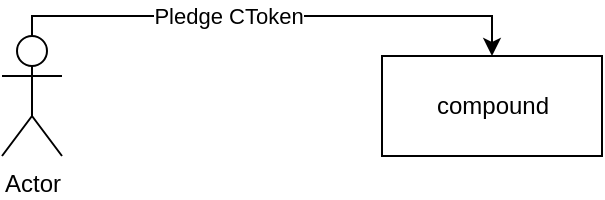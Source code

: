 <mxfile>
    <diagram id="VzS_534ZG2SLIUUfn6Zm" name="Page-1">
        <mxGraphModel dx="2011" dy="785" grid="1" gridSize="10" guides="1" tooltips="1" connect="1" arrows="1" fold="1" page="1" pageScale="1" pageWidth="850" pageHeight="1100" math="0" shadow="0">
            <root>
                <mxCell id="0"/>
                <mxCell id="1" parent="0"/>
                <mxCell id="4" style="edgeStyle=orthogonalEdgeStyle;rounded=0;orthogonalLoop=1;jettySize=auto;html=1;entryX=0.5;entryY=0;entryDx=0;entryDy=0;" edge="1" parent="1" source="2" target="3">
                    <mxGeometry relative="1" as="geometry">
                        <Array as="points">
                            <mxPoint x="75" y="70"/>
                            <mxPoint x="305" y="70"/>
                        </Array>
                    </mxGeometry>
                </mxCell>
                <mxCell id="5" value="Pledge CToken" style="edgeLabel;html=1;align=center;verticalAlign=middle;resizable=0;points=[];" vertex="1" connectable="0" parent="4">
                    <mxGeometry x="-0.169" relative="1" as="geometry">
                        <mxPoint as="offset"/>
                    </mxGeometry>
                </mxCell>
                <mxCell id="2" value="Actor" style="shape=umlActor;verticalLabelPosition=bottom;verticalAlign=top;html=1;" vertex="1" parent="1">
                    <mxGeometry x="60" y="80" width="30" height="60" as="geometry"/>
                </mxCell>
                <mxCell id="3" value="compound" style="html=1;" vertex="1" parent="1">
                    <mxGeometry x="250" y="90" width="110" height="50" as="geometry"/>
                </mxCell>
            </root>
        </mxGraphModel>
    </diagram>
</mxfile>